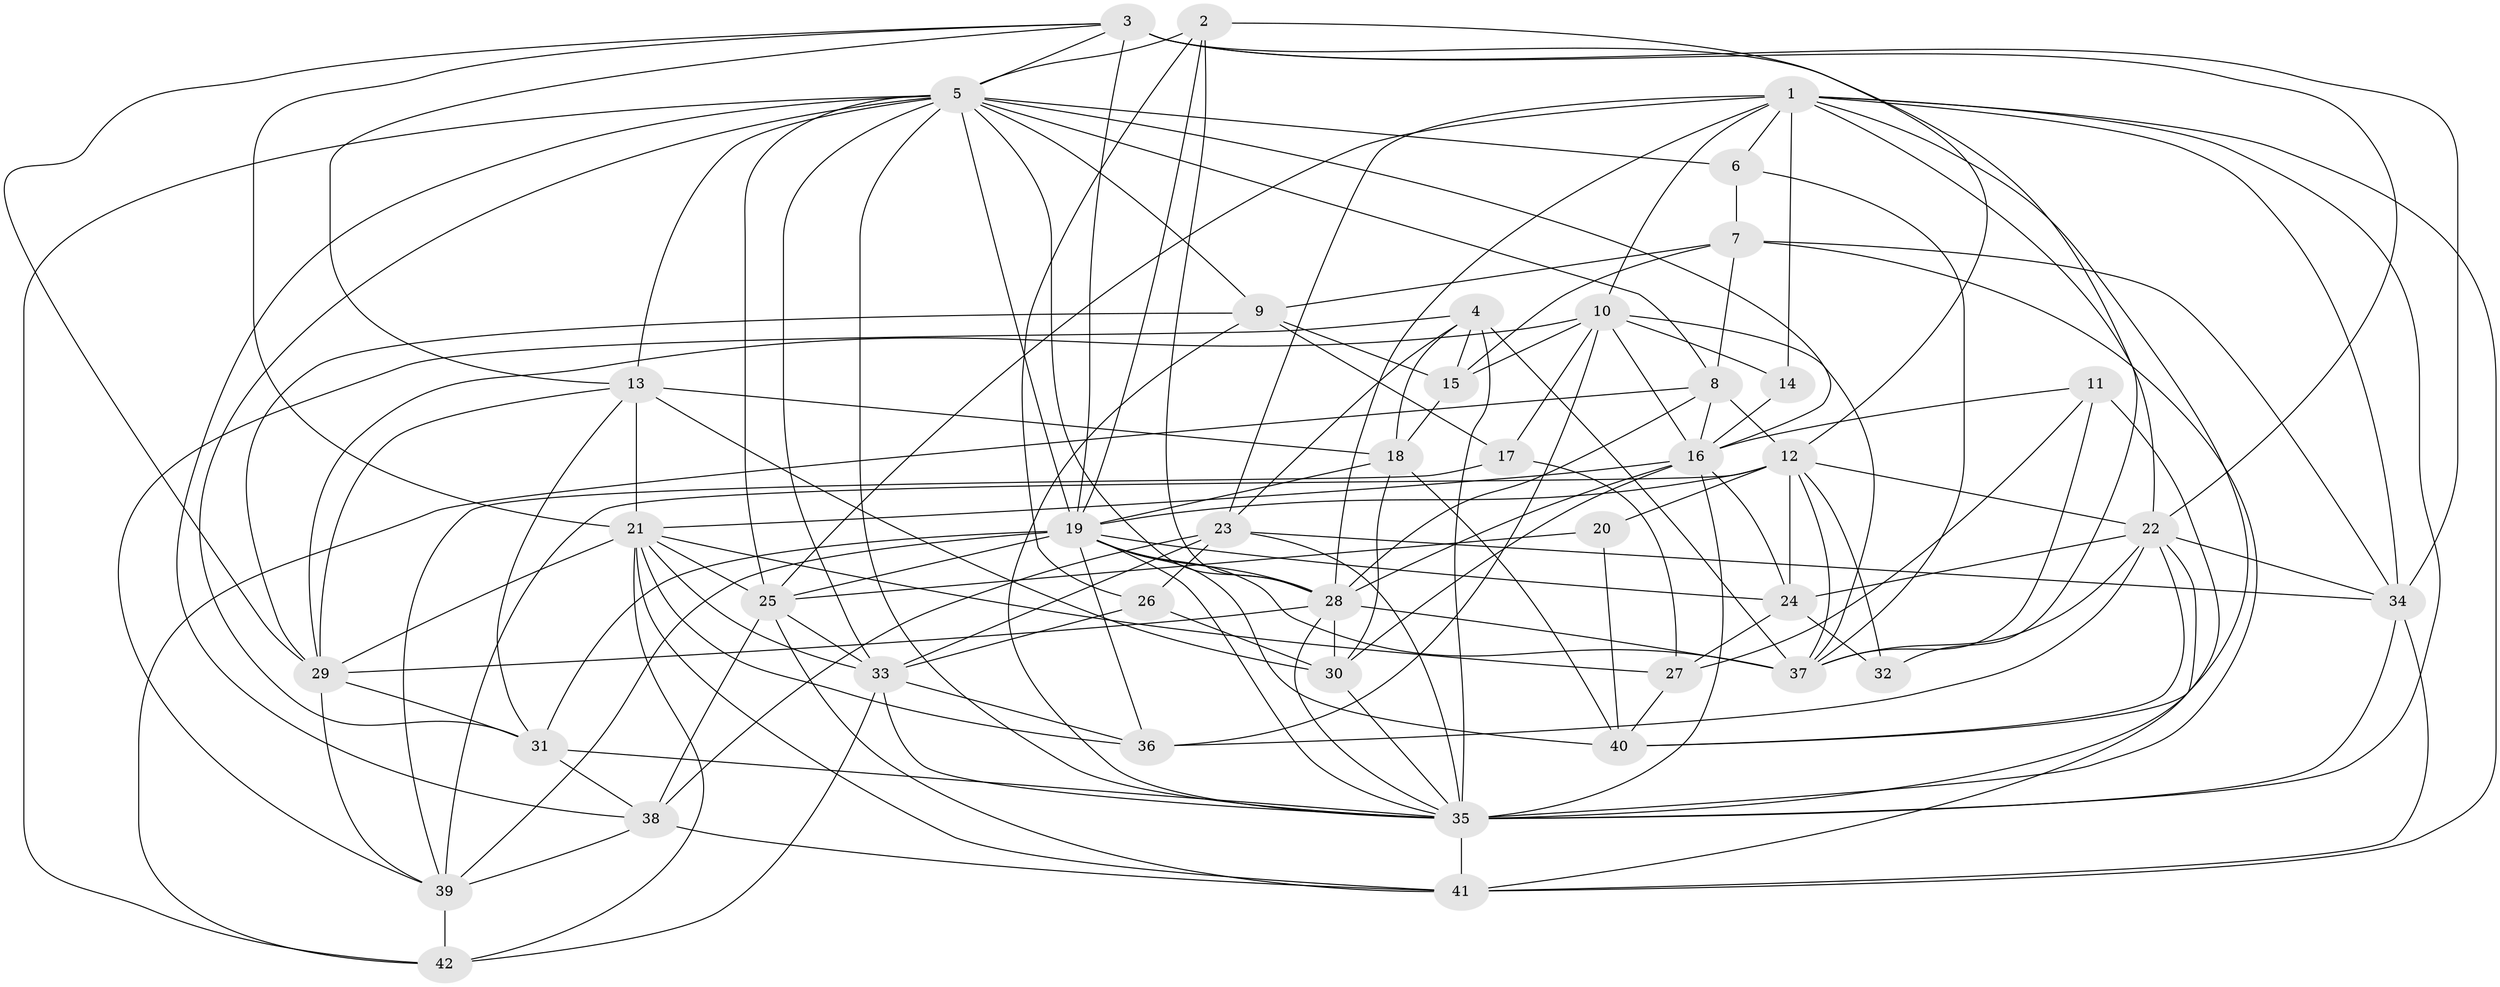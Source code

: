 // original degree distribution, {3: 0.2867647058823529, 5: 0.15441176470588236, 4: 0.27941176470588236, 6: 0.08088235294117647, 2: 0.1323529411764706, 8: 0.007352941176470588, 9: 0.014705882352941176, 7: 0.04411764705882353}
// Generated by graph-tools (version 1.1) at 2025/37/03/04/25 23:37:13]
// undirected, 42 vertices, 148 edges
graph export_dot {
  node [color=gray90,style=filled];
  1;
  2;
  3;
  4;
  5;
  6;
  7;
  8;
  9;
  10;
  11;
  12;
  13;
  14;
  15;
  16;
  17;
  18;
  19;
  20;
  21;
  22;
  23;
  24;
  25;
  26;
  27;
  28;
  29;
  30;
  31;
  32;
  33;
  34;
  35;
  36;
  37;
  38;
  39;
  40;
  41;
  42;
  1 -- 6 [weight=2.0];
  1 -- 10 [weight=1.0];
  1 -- 14 [weight=2.0];
  1 -- 22 [weight=1.0];
  1 -- 23 [weight=1.0];
  1 -- 25 [weight=1.0];
  1 -- 28 [weight=1.0];
  1 -- 34 [weight=1.0];
  1 -- 35 [weight=1.0];
  1 -- 40 [weight=1.0];
  1 -- 41 [weight=1.0];
  2 -- 5 [weight=1.0];
  2 -- 12 [weight=1.0];
  2 -- 19 [weight=1.0];
  2 -- 26 [weight=1.0];
  2 -- 28 [weight=1.0];
  3 -- 5 [weight=1.0];
  3 -- 13 [weight=1.0];
  3 -- 19 [weight=1.0];
  3 -- 21 [weight=1.0];
  3 -- 22 [weight=1.0];
  3 -- 29 [weight=1.0];
  3 -- 32 [weight=1.0];
  3 -- 34 [weight=2.0];
  4 -- 15 [weight=1.0];
  4 -- 18 [weight=1.0];
  4 -- 23 [weight=1.0];
  4 -- 35 [weight=1.0];
  4 -- 37 [weight=3.0];
  4 -- 39 [weight=1.0];
  5 -- 6 [weight=1.0];
  5 -- 8 [weight=1.0];
  5 -- 9 [weight=1.0];
  5 -- 13 [weight=1.0];
  5 -- 16 [weight=2.0];
  5 -- 19 [weight=1.0];
  5 -- 25 [weight=1.0];
  5 -- 28 [weight=1.0];
  5 -- 31 [weight=1.0];
  5 -- 33 [weight=1.0];
  5 -- 35 [weight=1.0];
  5 -- 38 [weight=1.0];
  5 -- 42 [weight=1.0];
  6 -- 7 [weight=2.0];
  6 -- 37 [weight=1.0];
  7 -- 8 [weight=1.0];
  7 -- 9 [weight=1.0];
  7 -- 15 [weight=1.0];
  7 -- 34 [weight=2.0];
  7 -- 35 [weight=1.0];
  8 -- 12 [weight=1.0];
  8 -- 16 [weight=1.0];
  8 -- 28 [weight=1.0];
  8 -- 42 [weight=1.0];
  9 -- 15 [weight=1.0];
  9 -- 17 [weight=1.0];
  9 -- 29 [weight=1.0];
  9 -- 35 [weight=1.0];
  10 -- 14 [weight=1.0];
  10 -- 15 [weight=1.0];
  10 -- 16 [weight=2.0];
  10 -- 17 [weight=1.0];
  10 -- 29 [weight=1.0];
  10 -- 36 [weight=1.0];
  10 -- 37 [weight=1.0];
  11 -- 16 [weight=1.0];
  11 -- 27 [weight=1.0];
  11 -- 35 [weight=2.0];
  11 -- 37 [weight=1.0];
  12 -- 19 [weight=1.0];
  12 -- 20 [weight=1.0];
  12 -- 22 [weight=1.0];
  12 -- 24 [weight=1.0];
  12 -- 32 [weight=1.0];
  12 -- 37 [weight=1.0];
  12 -- 39 [weight=2.0];
  13 -- 18 [weight=1.0];
  13 -- 21 [weight=1.0];
  13 -- 29 [weight=1.0];
  13 -- 30 [weight=1.0];
  13 -- 31 [weight=1.0];
  14 -- 16 [weight=1.0];
  15 -- 18 [weight=1.0];
  16 -- 21 [weight=2.0];
  16 -- 24 [weight=1.0];
  16 -- 28 [weight=2.0];
  16 -- 30 [weight=1.0];
  16 -- 35 [weight=1.0];
  17 -- 27 [weight=1.0];
  17 -- 39 [weight=1.0];
  18 -- 19 [weight=1.0];
  18 -- 30 [weight=1.0];
  18 -- 40 [weight=1.0];
  19 -- 24 [weight=2.0];
  19 -- 25 [weight=1.0];
  19 -- 28 [weight=1.0];
  19 -- 31 [weight=2.0];
  19 -- 35 [weight=1.0];
  19 -- 36 [weight=1.0];
  19 -- 37 [weight=2.0];
  19 -- 39 [weight=2.0];
  19 -- 40 [weight=2.0];
  20 -- 25 [weight=1.0];
  20 -- 40 [weight=1.0];
  21 -- 25 [weight=1.0];
  21 -- 27 [weight=1.0];
  21 -- 29 [weight=1.0];
  21 -- 33 [weight=1.0];
  21 -- 36 [weight=1.0];
  21 -- 41 [weight=2.0];
  21 -- 42 [weight=1.0];
  22 -- 24 [weight=2.0];
  22 -- 34 [weight=1.0];
  22 -- 36 [weight=3.0];
  22 -- 37 [weight=2.0];
  22 -- 40 [weight=1.0];
  22 -- 41 [weight=1.0];
  23 -- 26 [weight=1.0];
  23 -- 33 [weight=1.0];
  23 -- 34 [weight=1.0];
  23 -- 35 [weight=1.0];
  23 -- 38 [weight=1.0];
  24 -- 27 [weight=1.0];
  24 -- 32 [weight=1.0];
  25 -- 33 [weight=1.0];
  25 -- 38 [weight=1.0];
  25 -- 41 [weight=1.0];
  26 -- 30 [weight=2.0];
  26 -- 33 [weight=1.0];
  27 -- 40 [weight=1.0];
  28 -- 29 [weight=1.0];
  28 -- 30 [weight=1.0];
  28 -- 35 [weight=1.0];
  28 -- 37 [weight=1.0];
  29 -- 31 [weight=1.0];
  29 -- 39 [weight=2.0];
  30 -- 35 [weight=1.0];
  31 -- 35 [weight=1.0];
  31 -- 38 [weight=1.0];
  33 -- 35 [weight=2.0];
  33 -- 36 [weight=1.0];
  33 -- 42 [weight=1.0];
  34 -- 35 [weight=1.0];
  34 -- 41 [weight=2.0];
  35 -- 41 [weight=1.0];
  38 -- 39 [weight=1.0];
  38 -- 41 [weight=1.0];
  39 -- 42 [weight=1.0];
}
